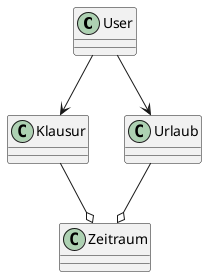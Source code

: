 @startuml
'https://plantuml.com/class-diagram

class User
class Klausur
class Urlaub
class Zeitraum

User --> Klausur
User --> Urlaub
Klausur --o Zeitraum
Urlaub --o Zeitraum

@enduml